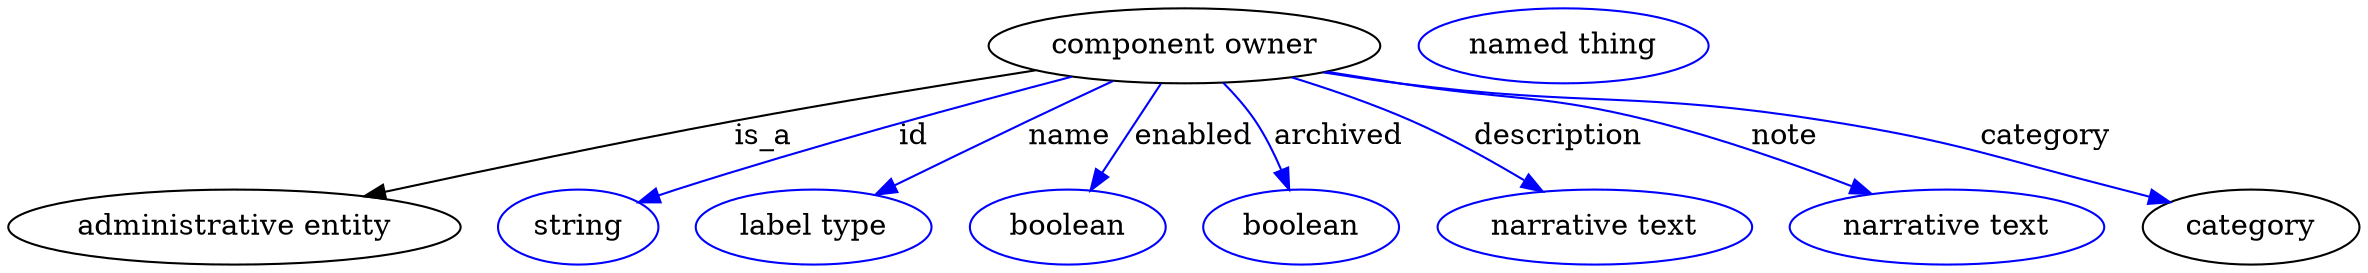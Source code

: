 digraph {
	graph [bb="0,0,1125.5,123"];
	node [label="\N"];
	"component owner"	 [height=0.5,
		label="component owner",
		pos="563.54,105",
		width=2.6178];
	"administrative entity"	 [height=0.5,
		pos="108.54,18",
		width=3.015];
	"component owner" -> "administrative entity"	 [label=is_a,
		lp="362.54,61.5",
		pos="e,173.07,32.508 490.26,93.54 448.62,86.826 395.58,77.931 348.54,69 292.87,58.429 230.24,45.071 182.93,34.679"];
	id	 [color=blue,
		height=0.5,
		label=string,
		pos="273.54,18",
		width=1.0652];
	"component owner" -> id	 [color=blue,
		label=id,
		lp="434.54,61.5",
		pos="e,302.98,29.735 507.13,90.509 457.6,77.425 383.79,57.045 320.54,36 317.95,35.138 315.29,34.217 312.62,33.266",
		style=solid];
	name	 [color=blue,
		height=0.5,
		label="label type",
		pos="386.54,18",
		width=1.5707];
	"component owner" -> name	 [color=blue,
		label=name,
		lp="508.54,61.5",
		pos="e,416.83,33.303 528.38,88.267 515.79,82.238 501.51,75.355 488.54,69 467.76,58.819 444.69,47.304 425.76,37.795",
		style=solid];
	enabled	 [color=blue,
		height=0.5,
		label=boolean,
		pos="507.54,18",
		width=1.2999];
	"component owner" -> enabled	 [color=blue,
		label=enabled,
		lp="568.04,61.5",
		pos="e,518.94,35.706 551.94,86.974 544,74.644 533.35,58.098 524.47,44.302",
		style=solid];
	archived	 [color=blue,
		height=0.5,
		label=boolean,
		pos="619.54,18",
		width=1.2999];
	"component owner" -> archived	 [color=blue,
		label=archived,
		lp="638.04,61.5",
		pos="e,613.45,36.246 582.88,87.002 588.06,81.548 593.38,75.32 597.54,69 602.24,61.864 606.32,53.559 609.65,45.749",
		style=solid];
	description	 [color=blue,
		height=0.5,
		label="narrative text",
		pos="759.54,18",
		width=2.0943];
	"component owner" -> description	 [color=blue,
		label=description,
		lp="741.54,61.5",
		pos="e,733.99,35.163 617.03,90.082 635.28,84.315 655.61,77.133 673.54,69 691.25,60.969 709.93,50.202 725.33,40.63",
		style=solid];
	note	 [color=blue,
		height=0.5,
		label="narrative text",
		pos="928.54,18",
		width=2.0943];
	"component owner" -> note	 [color=blue,
		label=note,
		lp="850.54,61.5",
		pos="e,891.2,33.688 632.48,92.716 643.85,90.757 655.52,88.789 666.54,87 719.77,78.357 734.25,82.178 786.54,69 819.03,60.812 854.51,48.074 \
881.87,37.376",
		style=solid];
	category	 [height=0.5,
		pos="1073.5,18",
		width=1.4443];
	"component owner" -> category	 [color=blue,
		label=category,
		lp="976.54,61.5",
		pos="e,1034.3,29.959 631.01,92.364 642.82,90.393 655.02,88.512 666.54,87 756.79,75.155 780.66,83.337 870.54,69 934.52,58.794 949.89,52.509 \
1012.5,36 1016.4,34.985 1020.4,33.898 1024.4,32.78",
		style=solid];
	"named thing_category"	 [color=blue,
		height=0.5,
		label="named thing",
		pos="745.54,105",
		width=1.9318];
}
